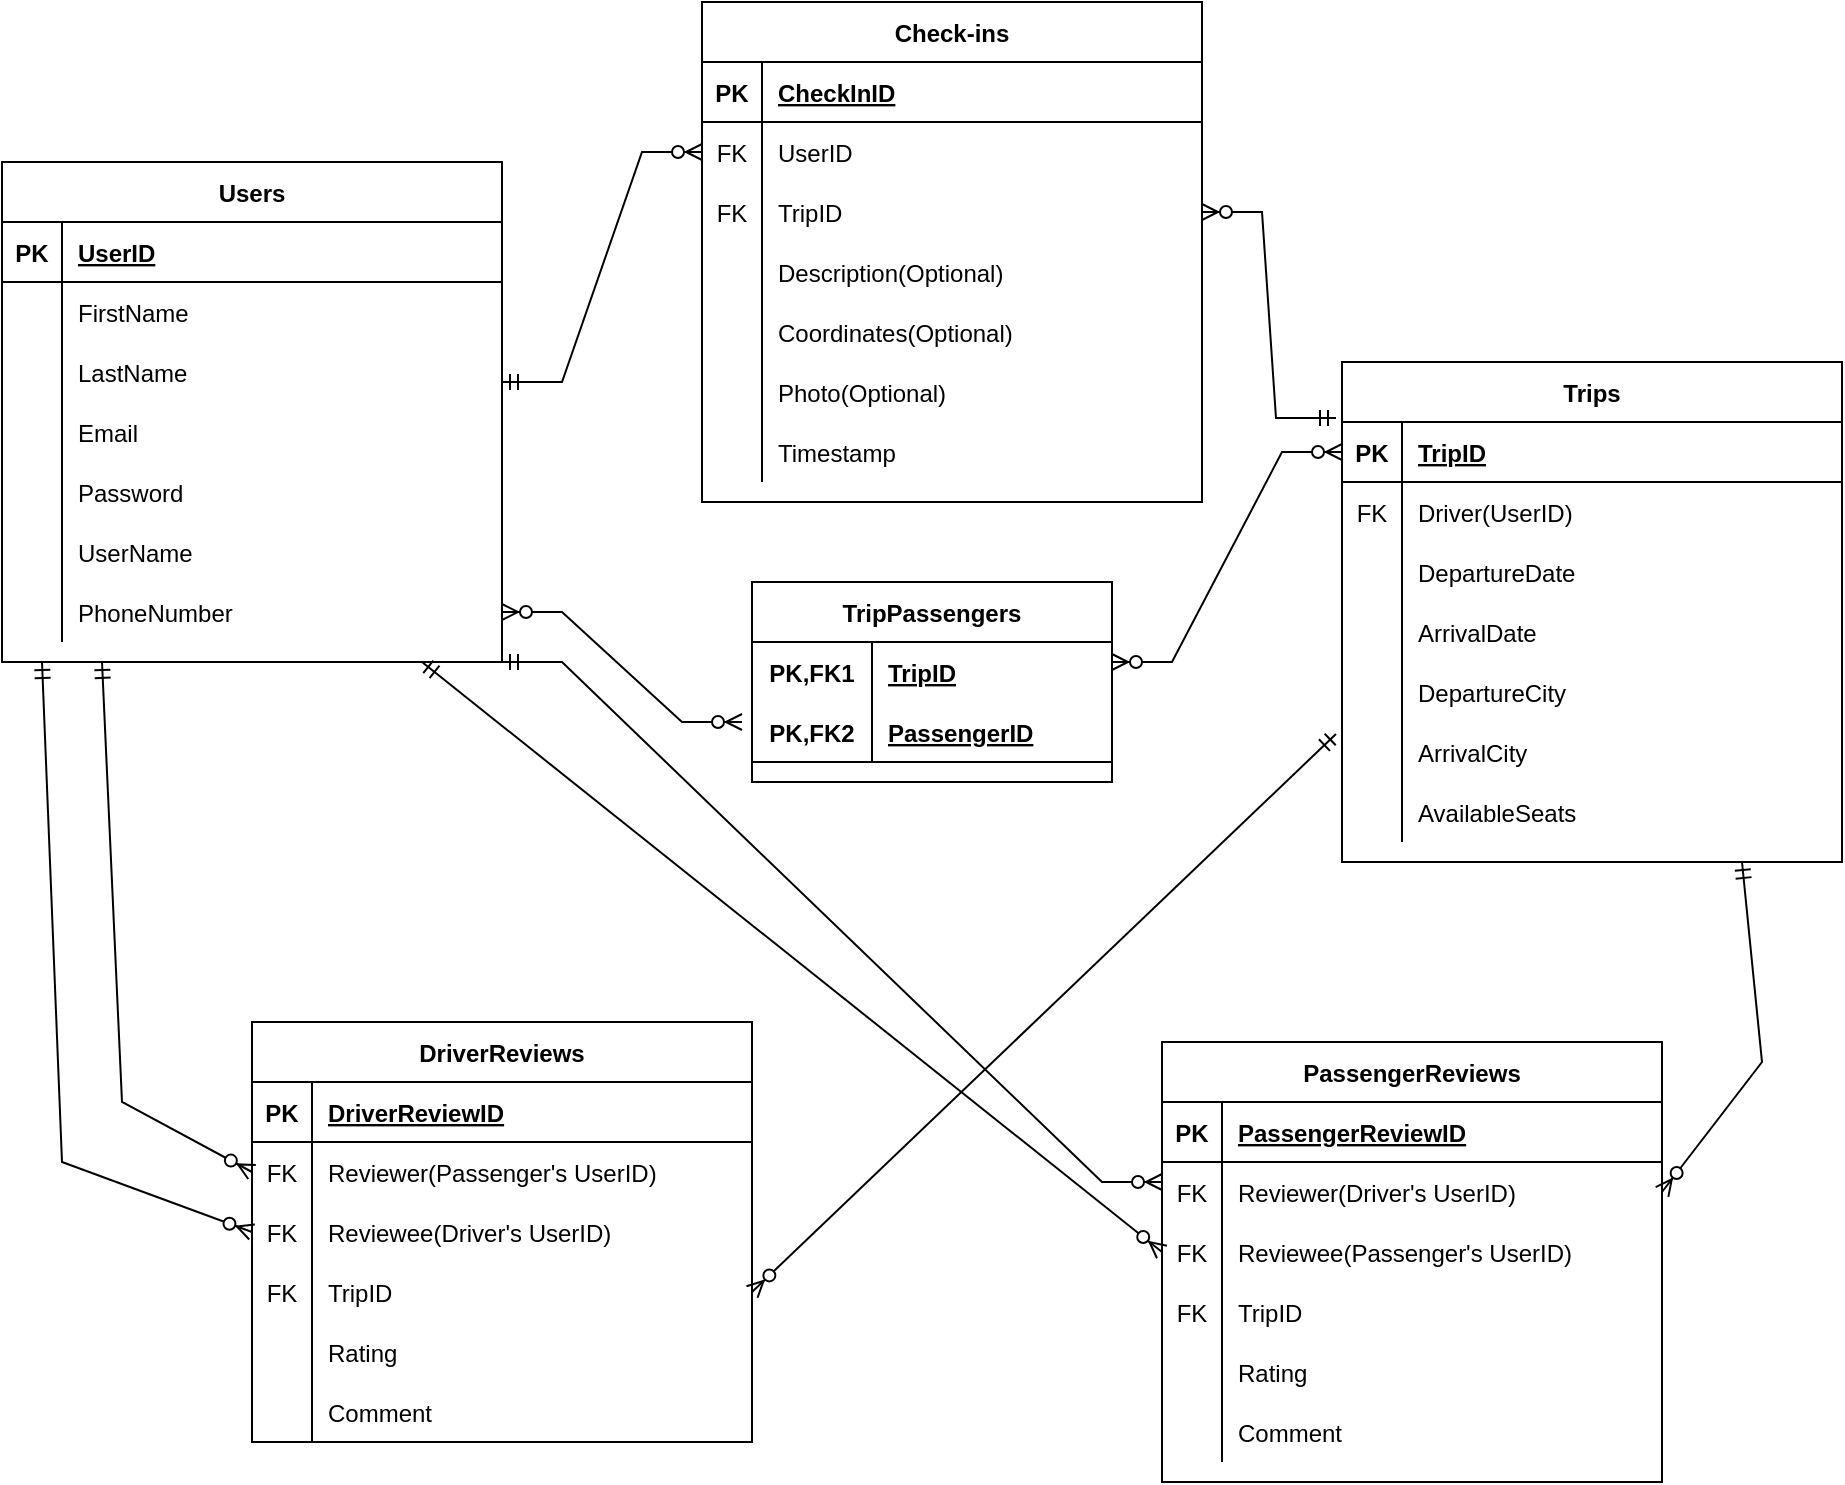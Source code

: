 <mxfile version="17.1.2" type="device"><diagram id="R2lEEEUBdFMjLlhIrx00" name="Page-1"><mxGraphModel dx="1137" dy="783" grid="1" gridSize="10" guides="1" tooltips="1" connect="1" arrows="1" fold="1" page="1" pageScale="1" pageWidth="850" pageHeight="1100" math="0" shadow="0" extFonts="Permanent Marker^https://fonts.googleapis.com/css?family=Permanent+Marker"><root><mxCell id="0"/><mxCell id="1" parent="0"/><mxCell id="C-vyLk0tnHw3VtMMgP7b-23" value="Users" style="shape=table;startSize=30;container=1;collapsible=1;childLayout=tableLayout;fixedRows=1;rowLines=0;fontStyle=1;align=center;resizeLast=1;" parent="1" vertex="1"><mxGeometry x="40" y="260" width="250" height="250" as="geometry"/></mxCell><mxCell id="C-vyLk0tnHw3VtMMgP7b-24" value="" style="shape=partialRectangle;collapsible=0;dropTarget=0;pointerEvents=0;fillColor=none;points=[[0,0.5],[1,0.5]];portConstraint=eastwest;top=0;left=0;right=0;bottom=1;" parent="C-vyLk0tnHw3VtMMgP7b-23" vertex="1"><mxGeometry y="30" width="250" height="30" as="geometry"/></mxCell><mxCell id="C-vyLk0tnHw3VtMMgP7b-25" value="PK" style="shape=partialRectangle;overflow=hidden;connectable=0;fillColor=none;top=0;left=0;bottom=0;right=0;fontStyle=1;" parent="C-vyLk0tnHw3VtMMgP7b-24" vertex="1"><mxGeometry width="30" height="30" as="geometry"><mxRectangle width="30" height="30" as="alternateBounds"/></mxGeometry></mxCell><mxCell id="C-vyLk0tnHw3VtMMgP7b-26" value="UserID" style="shape=partialRectangle;overflow=hidden;connectable=0;fillColor=none;top=0;left=0;bottom=0;right=0;align=left;spacingLeft=6;fontStyle=5;" parent="C-vyLk0tnHw3VtMMgP7b-24" vertex="1"><mxGeometry x="30" width="220" height="30" as="geometry"><mxRectangle width="220" height="30" as="alternateBounds"/></mxGeometry></mxCell><mxCell id="C-vyLk0tnHw3VtMMgP7b-27" value="" style="shape=partialRectangle;collapsible=0;dropTarget=0;pointerEvents=0;fillColor=none;points=[[0,0.5],[1,0.5]];portConstraint=eastwest;top=0;left=0;right=0;bottom=0;" parent="C-vyLk0tnHw3VtMMgP7b-23" vertex="1"><mxGeometry y="60" width="250" height="30" as="geometry"/></mxCell><mxCell id="C-vyLk0tnHw3VtMMgP7b-28" value="" style="shape=partialRectangle;overflow=hidden;connectable=0;fillColor=none;top=0;left=0;bottom=0;right=0;" parent="C-vyLk0tnHw3VtMMgP7b-27" vertex="1"><mxGeometry width="30" height="30" as="geometry"><mxRectangle width="30" height="30" as="alternateBounds"/></mxGeometry></mxCell><mxCell id="C-vyLk0tnHw3VtMMgP7b-29" value="FirstName" style="shape=partialRectangle;overflow=hidden;connectable=0;fillColor=none;top=0;left=0;bottom=0;right=0;align=left;spacingLeft=6;" parent="C-vyLk0tnHw3VtMMgP7b-27" vertex="1"><mxGeometry x="30" width="220" height="30" as="geometry"><mxRectangle width="220" height="30" as="alternateBounds"/></mxGeometry></mxCell><mxCell id="PhKFg0DFsS2kKVPbKFER-1" value="" style="shape=partialRectangle;collapsible=0;dropTarget=0;pointerEvents=0;fillColor=none;points=[[0,0.5],[1,0.5]];portConstraint=eastwest;top=0;left=0;right=0;bottom=0;" parent="C-vyLk0tnHw3VtMMgP7b-23" vertex="1"><mxGeometry y="90" width="250" height="30" as="geometry"/></mxCell><mxCell id="PhKFg0DFsS2kKVPbKFER-2" value="" style="shape=partialRectangle;overflow=hidden;connectable=0;fillColor=none;top=0;left=0;bottom=0;right=0;" parent="PhKFg0DFsS2kKVPbKFER-1" vertex="1"><mxGeometry width="30" height="30" as="geometry"><mxRectangle width="30" height="30" as="alternateBounds"/></mxGeometry></mxCell><mxCell id="PhKFg0DFsS2kKVPbKFER-3" value="LastName" style="shape=partialRectangle;overflow=hidden;connectable=0;fillColor=none;top=0;left=0;bottom=0;right=0;align=left;spacingLeft=6;" parent="PhKFg0DFsS2kKVPbKFER-1" vertex="1"><mxGeometry x="30" width="220" height="30" as="geometry"><mxRectangle width="220" height="30" as="alternateBounds"/></mxGeometry></mxCell><mxCell id="PhKFg0DFsS2kKVPbKFER-4" value="" style="shape=partialRectangle;collapsible=0;dropTarget=0;pointerEvents=0;fillColor=none;points=[[0,0.5],[1,0.5]];portConstraint=eastwest;top=0;left=0;right=0;bottom=0;" parent="C-vyLk0tnHw3VtMMgP7b-23" vertex="1"><mxGeometry y="120" width="250" height="30" as="geometry"/></mxCell><mxCell id="PhKFg0DFsS2kKVPbKFER-5" value="" style="shape=partialRectangle;overflow=hidden;connectable=0;fillColor=none;top=0;left=0;bottom=0;right=0;" parent="PhKFg0DFsS2kKVPbKFER-4" vertex="1"><mxGeometry width="30" height="30" as="geometry"><mxRectangle width="30" height="30" as="alternateBounds"/></mxGeometry></mxCell><mxCell id="PhKFg0DFsS2kKVPbKFER-6" value="Email" style="shape=partialRectangle;overflow=hidden;connectable=0;fillColor=none;top=0;left=0;bottom=0;right=0;align=left;spacingLeft=6;" parent="PhKFg0DFsS2kKVPbKFER-4" vertex="1"><mxGeometry x="30" width="220" height="30" as="geometry"><mxRectangle width="220" height="30" as="alternateBounds"/></mxGeometry></mxCell><mxCell id="PhKFg0DFsS2kKVPbKFER-7" value="" style="shape=partialRectangle;collapsible=0;dropTarget=0;pointerEvents=0;fillColor=none;points=[[0,0.5],[1,0.5]];portConstraint=eastwest;top=0;left=0;right=0;bottom=0;" parent="C-vyLk0tnHw3VtMMgP7b-23" vertex="1"><mxGeometry y="150" width="250" height="30" as="geometry"/></mxCell><mxCell id="PhKFg0DFsS2kKVPbKFER-8" value="" style="shape=partialRectangle;overflow=hidden;connectable=0;fillColor=none;top=0;left=0;bottom=0;right=0;" parent="PhKFg0DFsS2kKVPbKFER-7" vertex="1"><mxGeometry width="30" height="30" as="geometry"><mxRectangle width="30" height="30" as="alternateBounds"/></mxGeometry></mxCell><mxCell id="PhKFg0DFsS2kKVPbKFER-9" value="Password" style="shape=partialRectangle;overflow=hidden;connectable=0;fillColor=none;top=0;left=0;bottom=0;right=0;align=left;spacingLeft=6;" parent="PhKFg0DFsS2kKVPbKFER-7" vertex="1"><mxGeometry x="30" width="220" height="30" as="geometry"><mxRectangle width="220" height="30" as="alternateBounds"/></mxGeometry></mxCell><mxCell id="PhKFg0DFsS2kKVPbKFER-100" value="" style="shape=partialRectangle;collapsible=0;dropTarget=0;pointerEvents=0;fillColor=none;points=[[0,0.5],[1,0.5]];portConstraint=eastwest;top=0;left=0;right=0;bottom=0;" parent="C-vyLk0tnHw3VtMMgP7b-23" vertex="1"><mxGeometry y="180" width="250" height="30" as="geometry"/></mxCell><mxCell id="PhKFg0DFsS2kKVPbKFER-101" value="" style="shape=partialRectangle;overflow=hidden;connectable=0;fillColor=none;top=0;left=0;bottom=0;right=0;" parent="PhKFg0DFsS2kKVPbKFER-100" vertex="1"><mxGeometry width="30" height="30" as="geometry"><mxRectangle width="30" height="30" as="alternateBounds"/></mxGeometry></mxCell><mxCell id="PhKFg0DFsS2kKVPbKFER-102" value="UserName" style="shape=partialRectangle;overflow=hidden;connectable=0;fillColor=none;top=0;left=0;bottom=0;right=0;align=left;spacingLeft=6;" parent="PhKFg0DFsS2kKVPbKFER-100" vertex="1"><mxGeometry x="30" width="220" height="30" as="geometry"><mxRectangle width="220" height="30" as="alternateBounds"/></mxGeometry></mxCell><mxCell id="PhKFg0DFsS2kKVPbKFER-103" value="" style="shape=partialRectangle;collapsible=0;dropTarget=0;pointerEvents=0;fillColor=none;points=[[0,0.5],[1,0.5]];portConstraint=eastwest;top=0;left=0;right=0;bottom=0;" parent="C-vyLk0tnHw3VtMMgP7b-23" vertex="1"><mxGeometry y="210" width="250" height="30" as="geometry"/></mxCell><mxCell id="PhKFg0DFsS2kKVPbKFER-104" value="" style="shape=partialRectangle;overflow=hidden;connectable=0;fillColor=none;top=0;left=0;bottom=0;right=0;" parent="PhKFg0DFsS2kKVPbKFER-103" vertex="1"><mxGeometry width="30" height="30" as="geometry"><mxRectangle width="30" height="30" as="alternateBounds"/></mxGeometry></mxCell><mxCell id="PhKFg0DFsS2kKVPbKFER-105" value="PhoneNumber" style="shape=partialRectangle;overflow=hidden;connectable=0;fillColor=none;top=0;left=0;bottom=0;right=0;align=left;spacingLeft=6;" parent="PhKFg0DFsS2kKVPbKFER-103" vertex="1"><mxGeometry x="30" width="220" height="30" as="geometry"><mxRectangle width="220" height="30" as="alternateBounds"/></mxGeometry></mxCell><mxCell id="PhKFg0DFsS2kKVPbKFER-17" value="Trips" style="shape=table;startSize=30;container=1;collapsible=1;childLayout=tableLayout;fixedRows=1;rowLines=0;fontStyle=1;align=center;resizeLast=1;" parent="1" vertex="1"><mxGeometry x="710" y="360" width="250" height="250" as="geometry"/></mxCell><mxCell id="PhKFg0DFsS2kKVPbKFER-18" value="" style="shape=partialRectangle;collapsible=0;dropTarget=0;pointerEvents=0;fillColor=none;points=[[0,0.5],[1,0.5]];portConstraint=eastwest;top=0;left=0;right=0;bottom=1;" parent="PhKFg0DFsS2kKVPbKFER-17" vertex="1"><mxGeometry y="30" width="250" height="30" as="geometry"/></mxCell><mxCell id="PhKFg0DFsS2kKVPbKFER-19" value="PK" style="shape=partialRectangle;overflow=hidden;connectable=0;fillColor=none;top=0;left=0;bottom=0;right=0;fontStyle=1;" parent="PhKFg0DFsS2kKVPbKFER-18" vertex="1"><mxGeometry width="30" height="30" as="geometry"><mxRectangle width="30" height="30" as="alternateBounds"/></mxGeometry></mxCell><mxCell id="PhKFg0DFsS2kKVPbKFER-20" value="TripID" style="shape=partialRectangle;overflow=hidden;connectable=0;fillColor=none;top=0;left=0;bottom=0;right=0;align=left;spacingLeft=6;fontStyle=5;" parent="PhKFg0DFsS2kKVPbKFER-18" vertex="1"><mxGeometry x="30" width="220" height="30" as="geometry"><mxRectangle width="220" height="30" as="alternateBounds"/></mxGeometry></mxCell><mxCell id="PhKFg0DFsS2kKVPbKFER-21" value="" style="shape=partialRectangle;collapsible=0;dropTarget=0;pointerEvents=0;fillColor=none;points=[[0,0.5],[1,0.5]];portConstraint=eastwest;top=0;left=0;right=0;bottom=0;" parent="PhKFg0DFsS2kKVPbKFER-17" vertex="1"><mxGeometry y="60" width="250" height="30" as="geometry"/></mxCell><mxCell id="PhKFg0DFsS2kKVPbKFER-22" value="FK" style="shape=partialRectangle;overflow=hidden;connectable=0;fillColor=none;top=0;left=0;bottom=0;right=0;" parent="PhKFg0DFsS2kKVPbKFER-21" vertex="1"><mxGeometry width="30" height="30" as="geometry"><mxRectangle width="30" height="30" as="alternateBounds"/></mxGeometry></mxCell><mxCell id="PhKFg0DFsS2kKVPbKFER-23" value="Driver(UserID)" style="shape=partialRectangle;overflow=hidden;connectable=0;fillColor=none;top=0;left=0;bottom=0;right=0;align=left;spacingLeft=6;" parent="PhKFg0DFsS2kKVPbKFER-21" vertex="1"><mxGeometry x="30" width="220" height="30" as="geometry"><mxRectangle width="220" height="30" as="alternateBounds"/></mxGeometry></mxCell><mxCell id="PhKFg0DFsS2kKVPbKFER-24" value="" style="shape=partialRectangle;collapsible=0;dropTarget=0;pointerEvents=0;fillColor=none;points=[[0,0.5],[1,0.5]];portConstraint=eastwest;top=0;left=0;right=0;bottom=0;" parent="PhKFg0DFsS2kKVPbKFER-17" vertex="1"><mxGeometry y="90" width="250" height="30" as="geometry"/></mxCell><mxCell id="PhKFg0DFsS2kKVPbKFER-25" value="" style="shape=partialRectangle;overflow=hidden;connectable=0;fillColor=none;top=0;left=0;bottom=0;right=0;" parent="PhKFg0DFsS2kKVPbKFER-24" vertex="1"><mxGeometry width="30" height="30" as="geometry"><mxRectangle width="30" height="30" as="alternateBounds"/></mxGeometry></mxCell><mxCell id="PhKFg0DFsS2kKVPbKFER-26" value="DepartureDate" style="shape=partialRectangle;overflow=hidden;connectable=0;fillColor=none;top=0;left=0;bottom=0;right=0;align=left;spacingLeft=6;" parent="PhKFg0DFsS2kKVPbKFER-24" vertex="1"><mxGeometry x="30" width="220" height="30" as="geometry"><mxRectangle width="220" height="30" as="alternateBounds"/></mxGeometry></mxCell><mxCell id="PhKFg0DFsS2kKVPbKFER-27" value="" style="shape=partialRectangle;collapsible=0;dropTarget=0;pointerEvents=0;fillColor=none;points=[[0,0.5],[1,0.5]];portConstraint=eastwest;top=0;left=0;right=0;bottom=0;" parent="PhKFg0DFsS2kKVPbKFER-17" vertex="1"><mxGeometry y="120" width="250" height="30" as="geometry"/></mxCell><mxCell id="PhKFg0DFsS2kKVPbKFER-28" value="" style="shape=partialRectangle;overflow=hidden;connectable=0;fillColor=none;top=0;left=0;bottom=0;right=0;" parent="PhKFg0DFsS2kKVPbKFER-27" vertex="1"><mxGeometry width="30" height="30" as="geometry"><mxRectangle width="30" height="30" as="alternateBounds"/></mxGeometry></mxCell><mxCell id="PhKFg0DFsS2kKVPbKFER-29" value="ArrivalDate" style="shape=partialRectangle;overflow=hidden;connectable=0;fillColor=none;top=0;left=0;bottom=0;right=0;align=left;spacingLeft=6;" parent="PhKFg0DFsS2kKVPbKFER-27" vertex="1"><mxGeometry x="30" width="220" height="30" as="geometry"><mxRectangle width="220" height="30" as="alternateBounds"/></mxGeometry></mxCell><mxCell id="PhKFg0DFsS2kKVPbKFER-30" value="" style="shape=partialRectangle;collapsible=0;dropTarget=0;pointerEvents=0;fillColor=none;points=[[0,0.5],[1,0.5]];portConstraint=eastwest;top=0;left=0;right=0;bottom=0;" parent="PhKFg0DFsS2kKVPbKFER-17" vertex="1"><mxGeometry y="150" width="250" height="30" as="geometry"/></mxCell><mxCell id="PhKFg0DFsS2kKVPbKFER-31" value="" style="shape=partialRectangle;overflow=hidden;connectable=0;fillColor=none;top=0;left=0;bottom=0;right=0;" parent="PhKFg0DFsS2kKVPbKFER-30" vertex="1"><mxGeometry width="30" height="30" as="geometry"><mxRectangle width="30" height="30" as="alternateBounds"/></mxGeometry></mxCell><mxCell id="PhKFg0DFsS2kKVPbKFER-32" value="DepartureCity" style="shape=partialRectangle;overflow=hidden;connectable=0;fillColor=none;top=0;left=0;bottom=0;right=0;align=left;spacingLeft=6;" parent="PhKFg0DFsS2kKVPbKFER-30" vertex="1"><mxGeometry x="30" width="220" height="30" as="geometry"><mxRectangle width="220" height="30" as="alternateBounds"/></mxGeometry></mxCell><mxCell id="PhKFg0DFsS2kKVPbKFER-46" value="" style="shape=partialRectangle;collapsible=0;dropTarget=0;pointerEvents=0;fillColor=none;points=[[0,0.5],[1,0.5]];portConstraint=eastwest;top=0;left=0;right=0;bottom=0;" parent="PhKFg0DFsS2kKVPbKFER-17" vertex="1"><mxGeometry y="180" width="250" height="30" as="geometry"/></mxCell><mxCell id="PhKFg0DFsS2kKVPbKFER-47" value="" style="shape=partialRectangle;overflow=hidden;connectable=0;fillColor=none;top=0;left=0;bottom=0;right=0;" parent="PhKFg0DFsS2kKVPbKFER-46" vertex="1"><mxGeometry width="30" height="30" as="geometry"><mxRectangle width="30" height="30" as="alternateBounds"/></mxGeometry></mxCell><mxCell id="PhKFg0DFsS2kKVPbKFER-48" value="ArrivalCity" style="shape=partialRectangle;overflow=hidden;connectable=0;fillColor=none;top=0;left=0;bottom=0;right=0;align=left;spacingLeft=6;" parent="PhKFg0DFsS2kKVPbKFER-46" vertex="1"><mxGeometry x="30" width="220" height="30" as="geometry"><mxRectangle width="220" height="30" as="alternateBounds"/></mxGeometry></mxCell><mxCell id="PhKFg0DFsS2kKVPbKFER-49" value="" style="shape=partialRectangle;collapsible=0;dropTarget=0;pointerEvents=0;fillColor=none;points=[[0,0.5],[1,0.5]];portConstraint=eastwest;top=0;left=0;right=0;bottom=0;" parent="PhKFg0DFsS2kKVPbKFER-17" vertex="1"><mxGeometry y="210" width="250" height="30" as="geometry"/></mxCell><mxCell id="PhKFg0DFsS2kKVPbKFER-50" value="" style="shape=partialRectangle;overflow=hidden;connectable=0;fillColor=none;top=0;left=0;bottom=0;right=0;" parent="PhKFg0DFsS2kKVPbKFER-49" vertex="1"><mxGeometry width="30" height="30" as="geometry"><mxRectangle width="30" height="30" as="alternateBounds"/></mxGeometry></mxCell><mxCell id="PhKFg0DFsS2kKVPbKFER-51" value="AvailableSeats" style="shape=partialRectangle;overflow=hidden;connectable=0;fillColor=none;top=0;left=0;bottom=0;right=0;align=left;spacingLeft=6;" parent="PhKFg0DFsS2kKVPbKFER-49" vertex="1"><mxGeometry x="30" width="220" height="30" as="geometry"><mxRectangle width="220" height="30" as="alternateBounds"/></mxGeometry></mxCell><mxCell id="PhKFg0DFsS2kKVPbKFER-33" value="TripPassengers" style="shape=table;startSize=30;container=1;collapsible=1;childLayout=tableLayout;fixedRows=1;rowLines=0;fontStyle=1;align=center;resizeLast=1;" parent="1" vertex="1"><mxGeometry x="415" y="470" width="180" height="100" as="geometry"/></mxCell><mxCell id="PhKFg0DFsS2kKVPbKFER-34" value="" style="shape=tableRow;horizontal=0;startSize=0;swimlaneHead=0;swimlaneBody=0;fillColor=none;collapsible=0;dropTarget=0;points=[[0,0.5],[1,0.5]];portConstraint=eastwest;top=0;left=0;right=0;bottom=0;" parent="PhKFg0DFsS2kKVPbKFER-33" vertex="1"><mxGeometry y="30" width="180" height="30" as="geometry"/></mxCell><mxCell id="PhKFg0DFsS2kKVPbKFER-35" value="PK,FK1" style="shape=partialRectangle;connectable=0;fillColor=none;top=0;left=0;bottom=0;right=0;fontStyle=1;overflow=hidden;" parent="PhKFg0DFsS2kKVPbKFER-34" vertex="1"><mxGeometry width="60" height="30" as="geometry"><mxRectangle width="60" height="30" as="alternateBounds"/></mxGeometry></mxCell><mxCell id="PhKFg0DFsS2kKVPbKFER-36" value="TripID" style="shape=partialRectangle;connectable=0;fillColor=none;top=0;left=0;bottom=0;right=0;align=left;spacingLeft=6;fontStyle=5;overflow=hidden;" parent="PhKFg0DFsS2kKVPbKFER-34" vertex="1"><mxGeometry x="60" width="120" height="30" as="geometry"><mxRectangle width="120" height="30" as="alternateBounds"/></mxGeometry></mxCell><mxCell id="PhKFg0DFsS2kKVPbKFER-37" value="" style="shape=tableRow;horizontal=0;startSize=0;swimlaneHead=0;swimlaneBody=0;fillColor=none;collapsible=0;dropTarget=0;points=[[0,0.5],[1,0.5]];portConstraint=eastwest;top=0;left=0;right=0;bottom=1;" parent="PhKFg0DFsS2kKVPbKFER-33" vertex="1"><mxGeometry y="60" width="180" height="30" as="geometry"/></mxCell><mxCell id="PhKFg0DFsS2kKVPbKFER-38" value="PK,FK2" style="shape=partialRectangle;connectable=0;fillColor=none;top=0;left=0;bottom=0;right=0;fontStyle=1;overflow=hidden;" parent="PhKFg0DFsS2kKVPbKFER-37" vertex="1"><mxGeometry width="60" height="30" as="geometry"><mxRectangle width="60" height="30" as="alternateBounds"/></mxGeometry></mxCell><mxCell id="PhKFg0DFsS2kKVPbKFER-39" value="PassengerID" style="shape=partialRectangle;connectable=0;fillColor=none;top=0;left=0;bottom=0;right=0;align=left;spacingLeft=6;fontStyle=5;overflow=hidden;" parent="PhKFg0DFsS2kKVPbKFER-37" vertex="1"><mxGeometry x="60" width="120" height="30" as="geometry"><mxRectangle width="120" height="30" as="alternateBounds"/></mxGeometry></mxCell><mxCell id="PhKFg0DFsS2kKVPbKFER-55" value="DriverReviews" style="shape=table;startSize=30;container=1;collapsible=1;childLayout=tableLayout;fixedRows=1;rowLines=0;fontStyle=1;align=center;resizeLast=1;" parent="1" vertex="1"><mxGeometry x="165" y="690" width="250" height="210" as="geometry"/></mxCell><mxCell id="PhKFg0DFsS2kKVPbKFER-56" value="" style="shape=partialRectangle;collapsible=0;dropTarget=0;pointerEvents=0;fillColor=none;points=[[0,0.5],[1,0.5]];portConstraint=eastwest;top=0;left=0;right=0;bottom=1;" parent="PhKFg0DFsS2kKVPbKFER-55" vertex="1"><mxGeometry y="30" width="250" height="30" as="geometry"/></mxCell><mxCell id="PhKFg0DFsS2kKVPbKFER-57" value="PK" style="shape=partialRectangle;overflow=hidden;connectable=0;fillColor=none;top=0;left=0;bottom=0;right=0;fontStyle=1;" parent="PhKFg0DFsS2kKVPbKFER-56" vertex="1"><mxGeometry width="30" height="30" as="geometry"><mxRectangle width="30" height="30" as="alternateBounds"/></mxGeometry></mxCell><mxCell id="PhKFg0DFsS2kKVPbKFER-58" value="DriverReviewID" style="shape=partialRectangle;overflow=hidden;connectable=0;fillColor=none;top=0;left=0;bottom=0;right=0;align=left;spacingLeft=6;fontStyle=5;" parent="PhKFg0DFsS2kKVPbKFER-56" vertex="1"><mxGeometry x="30" width="220" height="30" as="geometry"><mxRectangle width="220" height="30" as="alternateBounds"/></mxGeometry></mxCell><mxCell id="PhKFg0DFsS2kKVPbKFER-59" value="" style="shape=partialRectangle;collapsible=0;dropTarget=0;pointerEvents=0;fillColor=none;points=[[0,0.5],[1,0.5]];portConstraint=eastwest;top=0;left=0;right=0;bottom=0;" parent="PhKFg0DFsS2kKVPbKFER-55" vertex="1"><mxGeometry y="60" width="250" height="30" as="geometry"/></mxCell><mxCell id="PhKFg0DFsS2kKVPbKFER-60" value="FK" style="shape=partialRectangle;overflow=hidden;connectable=0;fillColor=none;top=0;left=0;bottom=0;right=0;" parent="PhKFg0DFsS2kKVPbKFER-59" vertex="1"><mxGeometry width="30" height="30" as="geometry"><mxRectangle width="30" height="30" as="alternateBounds"/></mxGeometry></mxCell><mxCell id="PhKFg0DFsS2kKVPbKFER-61" value="Reviewer(Passenger's UserID)" style="shape=partialRectangle;overflow=hidden;connectable=0;fillColor=none;top=0;left=0;bottom=0;right=0;align=left;spacingLeft=6;" parent="PhKFg0DFsS2kKVPbKFER-59" vertex="1"><mxGeometry x="30" width="220" height="30" as="geometry"><mxRectangle width="220" height="30" as="alternateBounds"/></mxGeometry></mxCell><mxCell id="b8VTNAZpNEZ38ZZYHgIq-3" value="" style="shape=partialRectangle;collapsible=0;dropTarget=0;pointerEvents=0;fillColor=none;points=[[0,0.5],[1,0.5]];portConstraint=eastwest;top=0;left=0;right=0;bottom=0;" vertex="1" parent="PhKFg0DFsS2kKVPbKFER-55"><mxGeometry y="90" width="250" height="30" as="geometry"/></mxCell><mxCell id="b8VTNAZpNEZ38ZZYHgIq-4" value="FK" style="shape=partialRectangle;overflow=hidden;connectable=0;fillColor=none;top=0;left=0;bottom=0;right=0;" vertex="1" parent="b8VTNAZpNEZ38ZZYHgIq-3"><mxGeometry width="30" height="30" as="geometry"><mxRectangle width="30" height="30" as="alternateBounds"/></mxGeometry></mxCell><mxCell id="b8VTNAZpNEZ38ZZYHgIq-5" value="Reviewee(Driver's UserID)" style="shape=partialRectangle;overflow=hidden;connectable=0;fillColor=none;top=0;left=0;bottom=0;right=0;align=left;spacingLeft=6;" vertex="1" parent="b8VTNAZpNEZ38ZZYHgIq-3"><mxGeometry x="30" width="220" height="30" as="geometry"><mxRectangle width="220" height="30" as="alternateBounds"/></mxGeometry></mxCell><mxCell id="PhKFg0DFsS2kKVPbKFER-65" value="" style="shape=partialRectangle;collapsible=0;dropTarget=0;pointerEvents=0;fillColor=none;points=[[0,0.5],[1,0.5]];portConstraint=eastwest;top=0;left=0;right=0;bottom=0;" parent="PhKFg0DFsS2kKVPbKFER-55" vertex="1"><mxGeometry y="120" width="250" height="30" as="geometry"/></mxCell><mxCell id="PhKFg0DFsS2kKVPbKFER-66" value="FK" style="shape=partialRectangle;overflow=hidden;connectable=0;fillColor=none;top=0;left=0;bottom=0;right=0;" parent="PhKFg0DFsS2kKVPbKFER-65" vertex="1"><mxGeometry width="30" height="30" as="geometry"><mxRectangle width="30" height="30" as="alternateBounds"/></mxGeometry></mxCell><mxCell id="PhKFg0DFsS2kKVPbKFER-67" value="TripID" style="shape=partialRectangle;overflow=hidden;connectable=0;fillColor=none;top=0;left=0;bottom=0;right=0;align=left;spacingLeft=6;" parent="PhKFg0DFsS2kKVPbKFER-65" vertex="1"><mxGeometry x="30" width="220" height="30" as="geometry"><mxRectangle width="220" height="30" as="alternateBounds"/></mxGeometry></mxCell><mxCell id="PhKFg0DFsS2kKVPbKFER-115" value="" style="shape=partialRectangle;collapsible=0;dropTarget=0;pointerEvents=0;fillColor=none;points=[[0,0.5],[1,0.5]];portConstraint=eastwest;top=0;left=0;right=0;bottom=0;" parent="PhKFg0DFsS2kKVPbKFER-55" vertex="1"><mxGeometry y="150" width="250" height="30" as="geometry"/></mxCell><mxCell id="PhKFg0DFsS2kKVPbKFER-116" value="" style="shape=partialRectangle;overflow=hidden;connectable=0;fillColor=none;top=0;left=0;bottom=0;right=0;" parent="PhKFg0DFsS2kKVPbKFER-115" vertex="1"><mxGeometry width="30" height="30" as="geometry"><mxRectangle width="30" height="30" as="alternateBounds"/></mxGeometry></mxCell><mxCell id="PhKFg0DFsS2kKVPbKFER-117" value="Rating" style="shape=partialRectangle;overflow=hidden;connectable=0;fillColor=none;top=0;left=0;bottom=0;right=0;align=left;spacingLeft=6;" parent="PhKFg0DFsS2kKVPbKFER-115" vertex="1"><mxGeometry x="30" width="220" height="30" as="geometry"><mxRectangle width="220" height="30" as="alternateBounds"/></mxGeometry></mxCell><mxCell id="PhKFg0DFsS2kKVPbKFER-68" value="" style="shape=partialRectangle;collapsible=0;dropTarget=0;pointerEvents=0;fillColor=none;points=[[0,0.5],[1,0.5]];portConstraint=eastwest;top=0;left=0;right=0;bottom=0;" parent="PhKFg0DFsS2kKVPbKFER-55" vertex="1"><mxGeometry y="180" width="250" height="30" as="geometry"/></mxCell><mxCell id="PhKFg0DFsS2kKVPbKFER-69" value="" style="shape=partialRectangle;overflow=hidden;connectable=0;fillColor=none;top=0;left=0;bottom=0;right=0;" parent="PhKFg0DFsS2kKVPbKFER-68" vertex="1"><mxGeometry width="30" height="30" as="geometry"><mxRectangle width="30" height="30" as="alternateBounds"/></mxGeometry></mxCell><mxCell id="PhKFg0DFsS2kKVPbKFER-70" value="Comment" style="shape=partialRectangle;overflow=hidden;connectable=0;fillColor=none;top=0;left=0;bottom=0;right=0;align=left;spacingLeft=6;" parent="PhKFg0DFsS2kKVPbKFER-68" vertex="1"><mxGeometry x="30" width="220" height="30" as="geometry"><mxRectangle width="220" height="30" as="alternateBounds"/></mxGeometry></mxCell><mxCell id="PhKFg0DFsS2kKVPbKFER-77" value="PassengerReviews" style="shape=table;startSize=30;container=1;collapsible=1;childLayout=tableLayout;fixedRows=1;rowLines=0;fontStyle=1;align=center;resizeLast=1;" parent="1" vertex="1"><mxGeometry x="620" y="700" width="250" height="220" as="geometry"/></mxCell><mxCell id="PhKFg0DFsS2kKVPbKFER-78" value="" style="shape=partialRectangle;collapsible=0;dropTarget=0;pointerEvents=0;fillColor=none;points=[[0,0.5],[1,0.5]];portConstraint=eastwest;top=0;left=0;right=0;bottom=1;" parent="PhKFg0DFsS2kKVPbKFER-77" vertex="1"><mxGeometry y="30" width="250" height="30" as="geometry"/></mxCell><mxCell id="PhKFg0DFsS2kKVPbKFER-79" value="PK" style="shape=partialRectangle;overflow=hidden;connectable=0;fillColor=none;top=0;left=0;bottom=0;right=0;fontStyle=1;" parent="PhKFg0DFsS2kKVPbKFER-78" vertex="1"><mxGeometry width="30" height="30" as="geometry"><mxRectangle width="30" height="30" as="alternateBounds"/></mxGeometry></mxCell><mxCell id="PhKFg0DFsS2kKVPbKFER-80" value="PassengerReviewID" style="shape=partialRectangle;overflow=hidden;connectable=0;fillColor=none;top=0;left=0;bottom=0;right=0;align=left;spacingLeft=6;fontStyle=5;" parent="PhKFg0DFsS2kKVPbKFER-78" vertex="1"><mxGeometry x="30" width="220" height="30" as="geometry"><mxRectangle width="220" height="30" as="alternateBounds"/></mxGeometry></mxCell><mxCell id="PhKFg0DFsS2kKVPbKFER-81" value="" style="shape=partialRectangle;collapsible=0;dropTarget=0;pointerEvents=0;fillColor=none;points=[[0,0.5],[1,0.5]];portConstraint=eastwest;top=0;left=0;right=0;bottom=0;" parent="PhKFg0DFsS2kKVPbKFER-77" vertex="1"><mxGeometry y="60" width="250" height="30" as="geometry"/></mxCell><mxCell id="PhKFg0DFsS2kKVPbKFER-82" value="FK" style="shape=partialRectangle;overflow=hidden;connectable=0;fillColor=none;top=0;left=0;bottom=0;right=0;" parent="PhKFg0DFsS2kKVPbKFER-81" vertex="1"><mxGeometry width="30" height="30" as="geometry"><mxRectangle width="30" height="30" as="alternateBounds"/></mxGeometry></mxCell><mxCell id="PhKFg0DFsS2kKVPbKFER-83" value="Reviewer(Driver's UserID)" style="shape=partialRectangle;overflow=hidden;connectable=0;fillColor=none;top=0;left=0;bottom=0;right=0;align=left;spacingLeft=6;" parent="PhKFg0DFsS2kKVPbKFER-81" vertex="1"><mxGeometry x="30" width="220" height="30" as="geometry"><mxRectangle width="220" height="30" as="alternateBounds"/></mxGeometry></mxCell><mxCell id="PhKFg0DFsS2kKVPbKFER-84" value="" style="shape=partialRectangle;collapsible=0;dropTarget=0;pointerEvents=0;fillColor=none;points=[[0,0.5],[1,0.5]];portConstraint=eastwest;top=0;left=0;right=0;bottom=0;" parent="PhKFg0DFsS2kKVPbKFER-77" vertex="1"><mxGeometry y="90" width="250" height="30" as="geometry"/></mxCell><mxCell id="PhKFg0DFsS2kKVPbKFER-85" value="FK" style="shape=partialRectangle;overflow=hidden;connectable=0;fillColor=none;top=0;left=0;bottom=0;right=0;" parent="PhKFg0DFsS2kKVPbKFER-84" vertex="1"><mxGeometry width="30" height="30" as="geometry"><mxRectangle width="30" height="30" as="alternateBounds"/></mxGeometry></mxCell><mxCell id="PhKFg0DFsS2kKVPbKFER-86" value="Reviewee(Passenger's UserID)" style="shape=partialRectangle;overflow=hidden;connectable=0;fillColor=none;top=0;left=0;bottom=0;right=0;align=left;spacingLeft=6;" parent="PhKFg0DFsS2kKVPbKFER-84" vertex="1"><mxGeometry x="30" width="220" height="30" as="geometry"><mxRectangle width="220" height="30" as="alternateBounds"/></mxGeometry></mxCell><mxCell id="PhKFg0DFsS2kKVPbKFER-87" value="" style="shape=partialRectangle;collapsible=0;dropTarget=0;pointerEvents=0;fillColor=none;points=[[0,0.5],[1,0.5]];portConstraint=eastwest;top=0;left=0;right=0;bottom=0;" parent="PhKFg0DFsS2kKVPbKFER-77" vertex="1"><mxGeometry y="120" width="250" height="30" as="geometry"/></mxCell><mxCell id="PhKFg0DFsS2kKVPbKFER-88" value="FK" style="shape=partialRectangle;overflow=hidden;connectable=0;fillColor=none;top=0;left=0;bottom=0;right=0;" parent="PhKFg0DFsS2kKVPbKFER-87" vertex="1"><mxGeometry width="30" height="30" as="geometry"><mxRectangle width="30" height="30" as="alternateBounds"/></mxGeometry></mxCell><mxCell id="PhKFg0DFsS2kKVPbKFER-89" value="TripID" style="shape=partialRectangle;overflow=hidden;connectable=0;fillColor=none;top=0;left=0;bottom=0;right=0;align=left;spacingLeft=6;" parent="PhKFg0DFsS2kKVPbKFER-87" vertex="1"><mxGeometry x="30" width="220" height="30" as="geometry"><mxRectangle width="220" height="30" as="alternateBounds"/></mxGeometry></mxCell><mxCell id="PhKFg0DFsS2kKVPbKFER-119" value="" style="shape=partialRectangle;collapsible=0;dropTarget=0;pointerEvents=0;fillColor=none;points=[[0,0.5],[1,0.5]];portConstraint=eastwest;top=0;left=0;right=0;bottom=0;" parent="PhKFg0DFsS2kKVPbKFER-77" vertex="1"><mxGeometry y="150" width="250" height="30" as="geometry"/></mxCell><mxCell id="PhKFg0DFsS2kKVPbKFER-120" value="" style="shape=partialRectangle;overflow=hidden;connectable=0;fillColor=none;top=0;left=0;bottom=0;right=0;" parent="PhKFg0DFsS2kKVPbKFER-119" vertex="1"><mxGeometry width="30" height="30" as="geometry"><mxRectangle width="30" height="30" as="alternateBounds"/></mxGeometry></mxCell><mxCell id="PhKFg0DFsS2kKVPbKFER-121" value="Rating" style="shape=partialRectangle;overflow=hidden;connectable=0;fillColor=none;top=0;left=0;bottom=0;right=0;align=left;spacingLeft=6;" parent="PhKFg0DFsS2kKVPbKFER-119" vertex="1"><mxGeometry x="30" width="220" height="30" as="geometry"><mxRectangle width="220" height="30" as="alternateBounds"/></mxGeometry></mxCell><mxCell id="PhKFg0DFsS2kKVPbKFER-90" value="" style="shape=partialRectangle;collapsible=0;dropTarget=0;pointerEvents=0;fillColor=none;points=[[0,0.5],[1,0.5]];portConstraint=eastwest;top=0;left=0;right=0;bottom=0;" parent="PhKFg0DFsS2kKVPbKFER-77" vertex="1"><mxGeometry y="180" width="250" height="30" as="geometry"/></mxCell><mxCell id="PhKFg0DFsS2kKVPbKFER-91" value="" style="shape=partialRectangle;overflow=hidden;connectable=0;fillColor=none;top=0;left=0;bottom=0;right=0;" parent="PhKFg0DFsS2kKVPbKFER-90" vertex="1"><mxGeometry width="30" height="30" as="geometry"><mxRectangle width="30" height="30" as="alternateBounds"/></mxGeometry></mxCell><mxCell id="PhKFg0DFsS2kKVPbKFER-92" value="Comment" style="shape=partialRectangle;overflow=hidden;connectable=0;fillColor=none;top=0;left=0;bottom=0;right=0;align=left;spacingLeft=6;" parent="PhKFg0DFsS2kKVPbKFER-90" vertex="1"><mxGeometry x="30" width="220" height="30" as="geometry"><mxRectangle width="220" height="30" as="alternateBounds"/></mxGeometry></mxCell><mxCell id="PhKFg0DFsS2kKVPbKFER-122" value="Check-ins" style="shape=table;startSize=30;container=1;collapsible=1;childLayout=tableLayout;fixedRows=1;rowLines=0;fontStyle=1;align=center;resizeLast=1;" parent="1" vertex="1"><mxGeometry x="390" y="180" width="250" height="250" as="geometry"/></mxCell><mxCell id="PhKFg0DFsS2kKVPbKFER-123" value="" style="shape=partialRectangle;collapsible=0;dropTarget=0;pointerEvents=0;fillColor=none;points=[[0,0.5],[1,0.5]];portConstraint=eastwest;top=0;left=0;right=0;bottom=1;" parent="PhKFg0DFsS2kKVPbKFER-122" vertex="1"><mxGeometry y="30" width="250" height="30" as="geometry"/></mxCell><mxCell id="PhKFg0DFsS2kKVPbKFER-124" value="PK" style="shape=partialRectangle;overflow=hidden;connectable=0;fillColor=none;top=0;left=0;bottom=0;right=0;fontStyle=1;" parent="PhKFg0DFsS2kKVPbKFER-123" vertex="1"><mxGeometry width="30" height="30" as="geometry"><mxRectangle width="30" height="30" as="alternateBounds"/></mxGeometry></mxCell><mxCell id="PhKFg0DFsS2kKVPbKFER-125" value="CheckInID" style="shape=partialRectangle;overflow=hidden;connectable=0;fillColor=none;top=0;left=0;bottom=0;right=0;align=left;spacingLeft=6;fontStyle=5;" parent="PhKFg0DFsS2kKVPbKFER-123" vertex="1"><mxGeometry x="30" width="220" height="30" as="geometry"><mxRectangle width="220" height="30" as="alternateBounds"/></mxGeometry></mxCell><mxCell id="PhKFg0DFsS2kKVPbKFER-126" value="" style="shape=partialRectangle;collapsible=0;dropTarget=0;pointerEvents=0;fillColor=none;points=[[0,0.5],[1,0.5]];portConstraint=eastwest;top=0;left=0;right=0;bottom=0;" parent="PhKFg0DFsS2kKVPbKFER-122" vertex="1"><mxGeometry y="60" width="250" height="30" as="geometry"/></mxCell><mxCell id="PhKFg0DFsS2kKVPbKFER-127" value="FK" style="shape=partialRectangle;overflow=hidden;connectable=0;fillColor=none;top=0;left=0;bottom=0;right=0;" parent="PhKFg0DFsS2kKVPbKFER-126" vertex="1"><mxGeometry width="30" height="30" as="geometry"><mxRectangle width="30" height="30" as="alternateBounds"/></mxGeometry></mxCell><mxCell id="PhKFg0DFsS2kKVPbKFER-128" value="UserID" style="shape=partialRectangle;overflow=hidden;connectable=0;fillColor=none;top=0;left=0;bottom=0;right=0;align=left;spacingLeft=6;" parent="PhKFg0DFsS2kKVPbKFER-126" vertex="1"><mxGeometry x="30" width="220" height="30" as="geometry"><mxRectangle width="220" height="30" as="alternateBounds"/></mxGeometry></mxCell><mxCell id="PhKFg0DFsS2kKVPbKFER-129" value="" style="shape=partialRectangle;collapsible=0;dropTarget=0;pointerEvents=0;fillColor=none;points=[[0,0.5],[1,0.5]];portConstraint=eastwest;top=0;left=0;right=0;bottom=0;" parent="PhKFg0DFsS2kKVPbKFER-122" vertex="1"><mxGeometry y="90" width="250" height="30" as="geometry"/></mxCell><mxCell id="PhKFg0DFsS2kKVPbKFER-130" value="FK" style="shape=partialRectangle;overflow=hidden;connectable=0;fillColor=none;top=0;left=0;bottom=0;right=0;" parent="PhKFg0DFsS2kKVPbKFER-129" vertex="1"><mxGeometry width="30" height="30" as="geometry"><mxRectangle width="30" height="30" as="alternateBounds"/></mxGeometry></mxCell><mxCell id="PhKFg0DFsS2kKVPbKFER-131" value="TripID" style="shape=partialRectangle;overflow=hidden;connectable=0;fillColor=none;top=0;left=0;bottom=0;right=0;align=left;spacingLeft=6;" parent="PhKFg0DFsS2kKVPbKFER-129" vertex="1"><mxGeometry x="30" width="220" height="30" as="geometry"><mxRectangle width="220" height="30" as="alternateBounds"/></mxGeometry></mxCell><mxCell id="PhKFg0DFsS2kKVPbKFER-138" value="" style="shape=partialRectangle;collapsible=0;dropTarget=0;pointerEvents=0;fillColor=none;points=[[0,0.5],[1,0.5]];portConstraint=eastwest;top=0;left=0;right=0;bottom=0;" parent="PhKFg0DFsS2kKVPbKFER-122" vertex="1"><mxGeometry y="120" width="250" height="30" as="geometry"/></mxCell><mxCell id="PhKFg0DFsS2kKVPbKFER-139" value="" style="shape=partialRectangle;overflow=hidden;connectable=0;fillColor=none;top=0;left=0;bottom=0;right=0;" parent="PhKFg0DFsS2kKVPbKFER-138" vertex="1"><mxGeometry width="30" height="30" as="geometry"><mxRectangle width="30" height="30" as="alternateBounds"/></mxGeometry></mxCell><mxCell id="PhKFg0DFsS2kKVPbKFER-140" value="Description(Optional)" style="shape=partialRectangle;overflow=hidden;connectable=0;fillColor=none;top=0;left=0;bottom=0;right=0;align=left;spacingLeft=6;" parent="PhKFg0DFsS2kKVPbKFER-138" vertex="1"><mxGeometry x="30" width="220" height="30" as="geometry"><mxRectangle width="220" height="30" as="alternateBounds"/></mxGeometry></mxCell><mxCell id="PhKFg0DFsS2kKVPbKFER-141" value="" style="shape=partialRectangle;collapsible=0;dropTarget=0;pointerEvents=0;fillColor=none;points=[[0,0.5],[1,0.5]];portConstraint=eastwest;top=0;left=0;right=0;bottom=0;" parent="PhKFg0DFsS2kKVPbKFER-122" vertex="1"><mxGeometry y="150" width="250" height="30" as="geometry"/></mxCell><mxCell id="PhKFg0DFsS2kKVPbKFER-142" value="" style="shape=partialRectangle;overflow=hidden;connectable=0;fillColor=none;top=0;left=0;bottom=0;right=0;" parent="PhKFg0DFsS2kKVPbKFER-141" vertex="1"><mxGeometry width="30" height="30" as="geometry"><mxRectangle width="30" height="30" as="alternateBounds"/></mxGeometry></mxCell><mxCell id="PhKFg0DFsS2kKVPbKFER-143" value="Coordinates(Optional)" style="shape=partialRectangle;overflow=hidden;connectable=0;fillColor=none;top=0;left=0;bottom=0;right=0;align=left;spacingLeft=6;" parent="PhKFg0DFsS2kKVPbKFER-141" vertex="1"><mxGeometry x="30" width="220" height="30" as="geometry"><mxRectangle width="220" height="30" as="alternateBounds"/></mxGeometry></mxCell><mxCell id="PhKFg0DFsS2kKVPbKFER-149" value="" style="shape=partialRectangle;collapsible=0;dropTarget=0;pointerEvents=0;fillColor=none;points=[[0,0.5],[1,0.5]];portConstraint=eastwest;top=0;left=0;right=0;bottom=0;" parent="PhKFg0DFsS2kKVPbKFER-122" vertex="1"><mxGeometry y="180" width="250" height="30" as="geometry"/></mxCell><mxCell id="PhKFg0DFsS2kKVPbKFER-150" value="" style="shape=partialRectangle;overflow=hidden;connectable=0;fillColor=none;top=0;left=0;bottom=0;right=0;" parent="PhKFg0DFsS2kKVPbKFER-149" vertex="1"><mxGeometry width="30" height="30" as="geometry"><mxRectangle width="30" height="30" as="alternateBounds"/></mxGeometry></mxCell><mxCell id="PhKFg0DFsS2kKVPbKFER-151" value="Photo(Optional)" style="shape=partialRectangle;overflow=hidden;connectable=0;fillColor=none;top=0;left=0;bottom=0;right=0;align=left;spacingLeft=6;" parent="PhKFg0DFsS2kKVPbKFER-149" vertex="1"><mxGeometry x="30" width="220" height="30" as="geometry"><mxRectangle width="220" height="30" as="alternateBounds"/></mxGeometry></mxCell><mxCell id="PhKFg0DFsS2kKVPbKFER-152" value="" style="shape=partialRectangle;collapsible=0;dropTarget=0;pointerEvents=0;fillColor=none;points=[[0,0.5],[1,0.5]];portConstraint=eastwest;top=0;left=0;right=0;bottom=0;" parent="PhKFg0DFsS2kKVPbKFER-122" vertex="1"><mxGeometry y="210" width="250" height="30" as="geometry"/></mxCell><mxCell id="PhKFg0DFsS2kKVPbKFER-153" value="" style="shape=partialRectangle;overflow=hidden;connectable=0;fillColor=none;top=0;left=0;bottom=0;right=0;" parent="PhKFg0DFsS2kKVPbKFER-152" vertex="1"><mxGeometry width="30" height="30" as="geometry"><mxRectangle width="30" height="30" as="alternateBounds"/></mxGeometry></mxCell><mxCell id="PhKFg0DFsS2kKVPbKFER-154" value="Timestamp" style="shape=partialRectangle;overflow=hidden;connectable=0;fillColor=none;top=0;left=0;bottom=0;right=0;align=left;spacingLeft=6;" parent="PhKFg0DFsS2kKVPbKFER-152" vertex="1"><mxGeometry x="30" width="220" height="30" as="geometry"><mxRectangle width="220" height="30" as="alternateBounds"/></mxGeometry></mxCell><mxCell id="PhKFg0DFsS2kKVPbKFER-155" value="" style="edgeStyle=entityRelationEdgeStyle;fontSize=12;html=1;endArrow=ERzeroToMany;endFill=1;startArrow=ERzeroToMany;rounded=0;exitX=1;exitY=0.5;exitDx=0;exitDy=0;" parent="1" source="PhKFg0DFsS2kKVPbKFER-103" edge="1"><mxGeometry width="100" height="100" relative="1" as="geometry"><mxPoint x="330" y="500" as="sourcePoint"/><mxPoint x="410" y="540" as="targetPoint"/></mxGeometry></mxCell><mxCell id="PhKFg0DFsS2kKVPbKFER-156" value="" style="edgeStyle=entityRelationEdgeStyle;fontSize=12;html=1;endArrow=ERzeroToMany;endFill=1;startArrow=ERzeroToMany;rounded=0;entryX=0;entryY=0.5;entryDx=0;entryDy=0;" parent="1" target="PhKFg0DFsS2kKVPbKFER-18" edge="1"><mxGeometry width="100" height="100" relative="1" as="geometry"><mxPoint x="595" y="510" as="sourcePoint"/><mxPoint x="695" y="410" as="targetPoint"/></mxGeometry></mxCell><mxCell id="PhKFg0DFsS2kKVPbKFER-158" value="" style="edgeStyle=entityRelationEdgeStyle;fontSize=12;html=1;endArrow=ERzeroToMany;startArrow=ERmandOne;rounded=0;entryX=0;entryY=0.5;entryDx=0;entryDy=0;" parent="1" target="PhKFg0DFsS2kKVPbKFER-126" edge="1"><mxGeometry width="100" height="100" relative="1" as="geometry"><mxPoint x="290" y="370" as="sourcePoint"/><mxPoint x="390" y="270" as="targetPoint"/></mxGeometry></mxCell><mxCell id="PhKFg0DFsS2kKVPbKFER-159" value="" style="edgeStyle=entityRelationEdgeStyle;fontSize=12;html=1;endArrow=ERzeroToMany;startArrow=ERmandOne;rounded=0;entryX=1;entryY=0.5;entryDx=0;entryDy=0;exitX=-0.012;exitY=-0.067;exitDx=0;exitDy=0;exitPerimeter=0;" parent="1" source="PhKFg0DFsS2kKVPbKFER-18" target="PhKFg0DFsS2kKVPbKFER-129" edge="1"><mxGeometry width="100" height="100" relative="1" as="geometry"><mxPoint x="710" y="310" as="sourcePoint"/><mxPoint x="810" y="210" as="targetPoint"/></mxGeometry></mxCell><mxCell id="PhKFg0DFsS2kKVPbKFER-167" value="" style="edgeStyle=entityRelationEdgeStyle;fontSize=12;html=1;endArrow=ERzeroToMany;startArrow=ERmandOne;rounded=0;exitX=1;exitY=1;exitDx=0;exitDy=0;" parent="1" source="C-vyLk0tnHw3VtMMgP7b-23" edge="1"><mxGeometry width="100" height="100" relative="1" as="geometry"><mxPoint x="520" y="670" as="sourcePoint"/><mxPoint x="620" y="770" as="targetPoint"/></mxGeometry></mxCell><mxCell id="PhKFg0DFsS2kKVPbKFER-168" value="" style="fontSize=12;html=1;endArrow=ERzeroToMany;startArrow=ERmandOne;rounded=0;strokeWidth=1;fillColor=none;entryX=0;entryY=0.5;entryDx=0;entryDy=0;" parent="1" edge="1" target="PhKFg0DFsS2kKVPbKFER-84"><mxGeometry width="100" height="100" relative="1" as="geometry"><mxPoint x="250" y="510" as="sourcePoint"/><mxPoint x="620" y="820" as="targetPoint"/></mxGeometry></mxCell><mxCell id="b8VTNAZpNEZ38ZZYHgIq-7" value="" style="fontSize=12;html=1;endArrow=ERzeroToMany;startArrow=ERmandOne;rounded=0;strokeWidth=1;fillColor=none;entryX=1;entryY=0.5;entryDx=0;entryDy=0;" edge="1" parent="1" target="PhKFg0DFsS2kKVPbKFER-81"><mxGeometry width="100" height="100" relative="1" as="geometry"><mxPoint x="910" y="610" as="sourcePoint"/><mxPoint x="995" y="865" as="targetPoint"/><Array as="points"><mxPoint x="920" y="710"/></Array></mxGeometry></mxCell><mxCell id="b8VTNAZpNEZ38ZZYHgIq-8" value="" style="fontSize=12;html=1;endArrow=ERzeroToMany;startArrow=ERmandOne;rounded=0;strokeWidth=1;fillColor=none;entryX=1;entryY=0.5;entryDx=0;entryDy=0;exitX=-0.012;exitY=0.2;exitDx=0;exitDy=0;exitPerimeter=0;" edge="1" parent="1" source="PhKFg0DFsS2kKVPbKFER-46"><mxGeometry width="100" height="100" relative="1" as="geometry"><mxPoint x="700" y="550" as="sourcePoint"/><mxPoint x="415" y="825" as="targetPoint"/><Array as="points"/></mxGeometry></mxCell><mxCell id="b8VTNAZpNEZ38ZZYHgIq-10" value="" style="fontSize=12;html=1;endArrow=ERzeroToMany;startArrow=ERmandOne;rounded=0;strokeWidth=1;fillColor=none;entryX=0;entryY=0.5;entryDx=0;entryDy=0;" edge="1" parent="1" target="PhKFg0DFsS2kKVPbKFER-59"><mxGeometry width="100" height="100" relative="1" as="geometry"><mxPoint x="90" y="510" as="sourcePoint"/><mxPoint x="400" y="855" as="targetPoint"/><Array as="points"><mxPoint x="100" y="730"/></Array></mxGeometry></mxCell><mxCell id="b8VTNAZpNEZ38ZZYHgIq-11" value="" style="fontSize=12;html=1;endArrow=ERzeroToMany;startArrow=ERmandOne;rounded=0;strokeWidth=1;fillColor=none;entryX=0;entryY=0.5;entryDx=0;entryDy=0;" edge="1" parent="1" target="b8VTNAZpNEZ38ZZYHgIq-3"><mxGeometry width="100" height="100" relative="1" as="geometry"><mxPoint x="60" y="510" as="sourcePoint"/><mxPoint x="175" y="775" as="targetPoint"/><Array as="points"><mxPoint x="70" y="760"/></Array></mxGeometry></mxCell></root></mxGraphModel></diagram></mxfile>